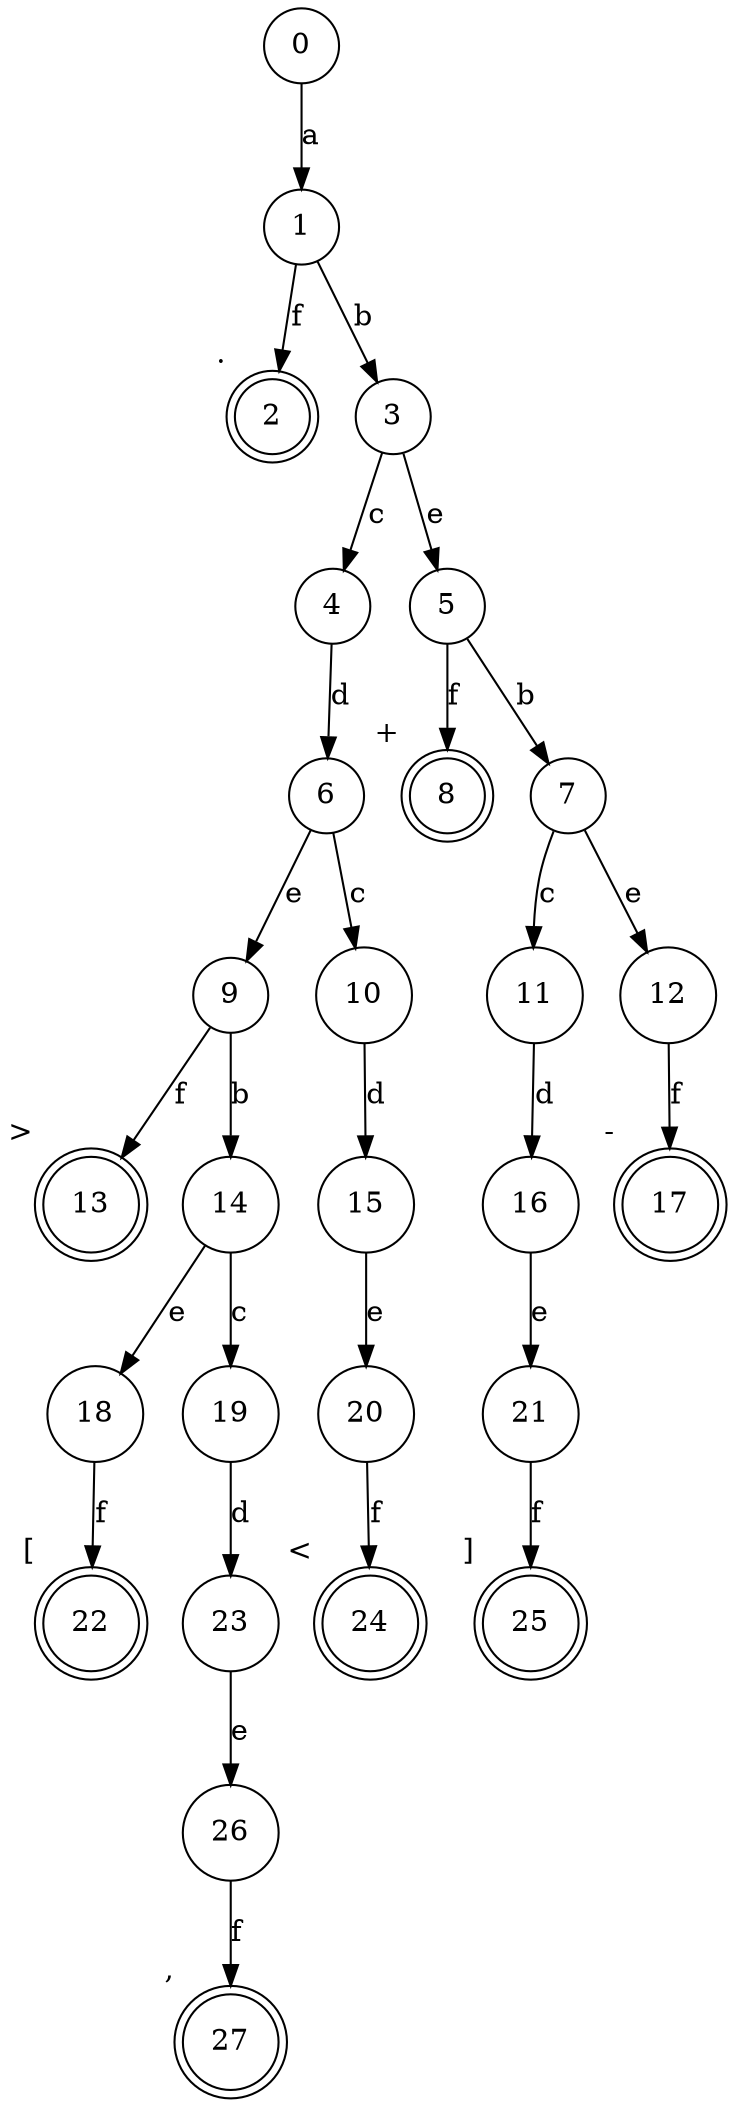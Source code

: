 digraph {
  node [shape=circle];
  2 [shape=doublecircle,xlabel="."];
  8 [shape=doublecircle,xlabel="+"];
  13 [shape=doublecircle,xlabel=">"];
  17 [shape=doublecircle,xlabel="-"];
  22 [shape=doublecircle,xlabel="["];
  24 [shape=doublecircle,xlabel="<"];
  25 [shape=doublecircle,xlabel="]"];
  27 [shape=doublecircle,xlabel=","];
  0 -> 1 [label="a"];
  1 -> 2 [label="f"];
  1 -> 3 [label="b"];
  3 -> 4 [label="c"];
  3 -> 5 [label="e"];
  4 -> 6 [label="d"];
  5 -> 7 [label="b"];
  5 -> 8 [label="f"];
  6 -> 9 [label="e"];
  6 -> 10 [label="c"];
  7 -> 11 [label="c"];
  7 -> 12 [label="e"];
  9 -> 13 [label="f"];
  9 -> 14 [label="b"];
  10 -> 15 [label="d"];
  11 -> 16 [label="d"];
  12 -> 17 [label="f"];
  14 -> 18 [label="e"];
  14 -> 19 [label="c"];
  15 -> 20 [label="e"];
  16 -> 21 [label="e"];
  18 -> 22 [label="f"];
  19 -> 23 [label="d"];
  20 -> 24 [label="f"];
  21 -> 25 [label="f"];
  23 -> 26 [label="e"];
  26 -> 27 [label="f"];
}

